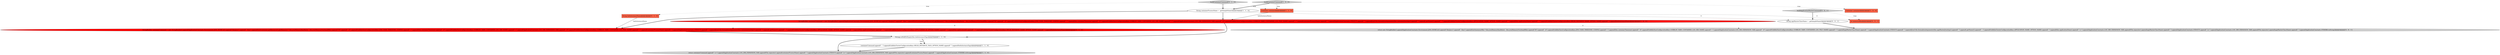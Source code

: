 digraph {
13 [style = filled, label = "return new StringBuilder().append(ApplicationConstants.Environment.JAVA_HOME.$()).append(\"/bin/java\").append(\" -Xmx\").append((int)(memoryMbs * this.jvmMemoryXmxRatio) - this.jvmMemoryOverheadMbs).append(\"M\").append(\" -D\").append(GobblinYarnConfigurationKeys.JVM_USER_TIMEZONE_CONFIG).append(\"=\").append(this.containerTimezone).append(\" -D\").append(GobblinYarnConfigurationKeys.GOBBLIN_YARN_CONTAINER_LOG_DIR_NAME).append(\"=\").append(ApplicationConstants.LOG_DIR_EXPANSION_VAR).append(\" -D\").append(GobblinYarnConfigurationKeys.GOBBLIN_YARN_CONTAINER_LOG_FILE_NAME).append(\"=\").append(appMasterClassName).append(\".\").append(ApplicationConstants.STDOUT).append(\" \").append(JvmUtils.formatJvmArguments(this.appMasterJvmArgs)).append(\" \").append(.getName()).append(\" --\").append(GobblinClusterConfigurationKeys.APPLICATION_NAME_OPTION_NAME).append(\" \").append(this.applicationName).append(\" 1>\").append(ApplicationConstants.LOG_DIR_EXPANSION_VAR).append(File.separator).append(appMasterClassName).append(\".\").append(ApplicationConstants.STDOUT).append(\" 2>\").append(ApplicationConstants.LOG_DIR_EXPANSION_VAR).append(File.separator).append(appMasterClassName).append(\".\").append(ApplicationConstants.STDERR).toString()@@@4@@@['0', '0', '1']", fillcolor = lightgray, shape = ellipse image = "AAA0AAABBB3BBB"];
11 [style = filled, label = "int memoryMbs@@@2@@@['0', '0', '1']", fillcolor = tomato, shape = box image = "AAA0AAABBB3BBB"];
1 [style = filled, label = "!Strings.isNullOrEmpty(this.helixInstanceTags)@@@5@@@['1', '1', '0']", fillcolor = white, shape = diamond image = "AAA0AAABBB1BBB"];
0 [style = filled, label = "Container container@@@2@@@['1', '0', '0']", fillcolor = tomato, shape = box image = "AAA0AAABBB1BBB"];
9 [style = filled, label = "buildContainerCommand['0', '1', '0']", fillcolor = lightgray, shape = diamond image = "AAA0AAABBB2BBB"];
6 [style = filled, label = "return containerCommand.append(\" 1>\").append(ApplicationConstants.LOG_DIR_EXPANSION_VAR).append(File.separator).append(containerProcessName).append(\".\").append(ApplicationConstants.STDOUT).append(\" 2>\").append(ApplicationConstants.LOG_DIR_EXPANSION_VAR).append(File.separator).append(containerProcessName).append(\".\").append(ApplicationConstants.STDERR).toString()@@@8@@@['1', '1', '0']", fillcolor = lightgray, shape = ellipse image = "AAA0AAABBB1BBB"];
8 [style = filled, label = "String helixInstanceName@@@2@@@['0', '1', '0']", fillcolor = tomato, shape = box image = "AAA0AAABBB2BBB"];
10 [style = filled, label = "StringBuilder containerCommand = new StringBuilder().append(ApplicationConstants.Environment.JAVA_HOME.$()).append(\"/bin/java\").append(\" -Xmx\").append((int)(container.getResource().getMemory() * this.jvmMemoryXmxRatio) - this.jvmMemoryOverheadMbs).append(\"M\").append(\" -D\").append(GobblinYarnConfigurationKeys.JVM_USER_TIMEZONE_CONFIG).append(\"=\").append(this.containerTimezone).append(\" -D\").append(GobblinYarnConfigurationKeys.GOBBLIN_YARN_CONTAINER_LOG_DIR_NAME).append(\"=\").append(ApplicationConstants.LOG_DIR_EXPANSION_VAR).append(\" -D\").append(GobblinYarnConfigurationKeys.GOBBLIN_YARN_CONTAINER_LOG_FILE_NAME).append(\"=\").append(containerProcessName).append(\".\").append(ApplicationConstants.STDOUT).append(\" \").append(JvmUtils.formatJvmArguments(this.containerJvmArgs)).append(\" \").append(.getName()).append(\" --\").append(GobblinClusterConfigurationKeys.APPLICATION_NAME_OPTION_NAME).append(\" \").append(this.applicationName).append(\" --\").append(GobblinClusterConfigurationKeys.APPLICATION_ID_OPTION_NAME).append(\" \").append(this.applicationId).append(\" --\").append(GobblinClusterConfigurationKeys.HELIX_INSTANCE_NAME_OPTION_NAME).append(\" \").append(helixInstanceName)@@@4@@@['0', '1', '0']", fillcolor = red, shape = ellipse image = "AAA1AAABBB2BBB"];
14 [style = filled, label = "buildApplicationMasterCommand['0', '0', '1']", fillcolor = lightgray, shape = diamond image = "AAA0AAABBB3BBB"];
7 [style = filled, label = "buildContainerCommand['1', '0', '0']", fillcolor = lightgray, shape = diamond image = "AAA0AAABBB1BBB"];
12 [style = filled, label = "String appMasterClassName = .getSimpleName()@@@3@@@['0', '0', '1']", fillcolor = white, shape = ellipse image = "AAA0AAABBB3BBB"];
5 [style = filled, label = "String containerProcessName = .getSimpleName()@@@3@@@['1', '1', '0']", fillcolor = white, shape = ellipse image = "AAA0AAABBB1BBB"];
2 [style = filled, label = "StringBuilder containerCommand = new StringBuilder().append(ApplicationConstants.Environment.JAVA_HOME.$()).append(\"/bin/java\").append(\" -Xmx\").append((int)(container.getResource().getMemory() * this.jvmMemoryXmxRatio) - this.jvmMemoryOverheadMbs).append(\"M\").append(\" -D\").append(GobblinYarnConfigurationKeys.JVM_USER_TIMEZONE_CONFIG).append(\"=\").append(this.containerTimezone).append(\" -D\").append(GobblinYarnConfigurationKeys.GOBBLIN_YARN_CONTAINER_LOG_DIR_NAME).append(\"=\").append(ApplicationConstants.LOG_DIR_EXPANSION_VAR).append(\" -D\").append(GobblinYarnConfigurationKeys.GOBBLIN_YARN_CONTAINER_LOG_FILE_NAME).append(\"=\").append(containerProcessName).append(\".\").append(ApplicationConstants.STDOUT).append(\" \").append(JvmUtils.formatJvmArguments(this.containerJvmArgs)).append(\" \").append(.getName()).append(\" --\").append(GobblinClusterConfigurationKeys.APPLICATION_NAME_OPTION_NAME).append(\" \").append(this.applicationName).append(\" --\").append(GobblinClusterConfigurationKeys.HELIX_INSTANCE_NAME_OPTION_NAME).append(\" \").append(helixInstanceName)@@@4@@@['1', '0', '0']", fillcolor = red, shape = ellipse image = "AAA1AAABBB1BBB"];
4 [style = filled, label = "Container container@@@2@@@['1', '1', '0']", fillcolor = tomato, shape = box image = "AAA0AAABBB1BBB"];
3 [style = filled, label = "containerCommand.append(\" --\").append(GobblinClusterConfigurationKeys.HELIX_INSTANCE_TAGS_OPTION_NAME).append(\" \").append(helixInstanceTags)@@@6@@@['1', '1', '0']", fillcolor = white, shape = ellipse image = "AAA0AAABBB1BBB"];
5->10 [style = bold, label=""];
5->12 [style = dashed, label="0"];
2->1 [style = bold, label=""];
1->3 [style = bold, label=""];
3->6 [style = bold, label=""];
7->0 [style = dotted, label="true"];
2->10 [style = dashed, label="0"];
9->8 [style = dotted, label="true"];
1->3 [style = dotted, label="true"];
12->13 [style = bold, label=""];
5->2 [style = bold, label=""];
7->5 [style = bold, label=""];
1->6 [style = bold, label=""];
8->10 [style = solid, label="helixInstanceName"];
2->13 [style = dashed, label="0"];
14->12 [style = bold, label=""];
7->4 [style = dotted, label="true"];
9->5 [style = bold, label=""];
9->4 [style = dotted, label="true"];
14->11 [style = dotted, label="true"];
4->2 [style = solid, label="helixInstanceName"];
4->11 [style = dashed, label="0"];
10->1 [style = bold, label=""];
}
